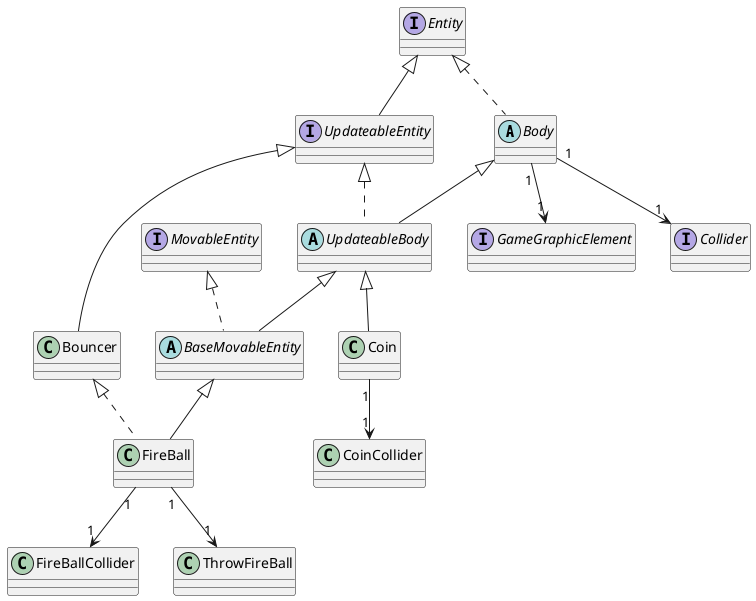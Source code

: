 @startuml

abstract Body
abstract UpdateableBody
abstract BaseMovableEntity

interface Entity
interface UpdateableEntity
interface MovableEntity
interface Collider
interface GameGraphicElement

Body "1" --> "1" Collider
Body "1" --> "1" GameGraphicElement

UpdateableEntity -u-|> Entity
Body .u.|> Entity

UpdateableBody .u.|> UpdateableEntity
UpdateableBody -u-|> Body

BaseMovableEntity .u.|> MovableEntity
BaseMovableEntity -u-|> UpdateableBody

Bouncer -u-|> UpdateableEntity

FireBall .u.|> Bouncer
FireBall -u-|> BaseMovableEntity
FireBall "1" --> "1" FireBallCollider
FireBall "1" --> "1" ThrowFireBall

Coin -u-|> UpdateableBody
Coin "1" --> "1" CoinCollider

@enduml
